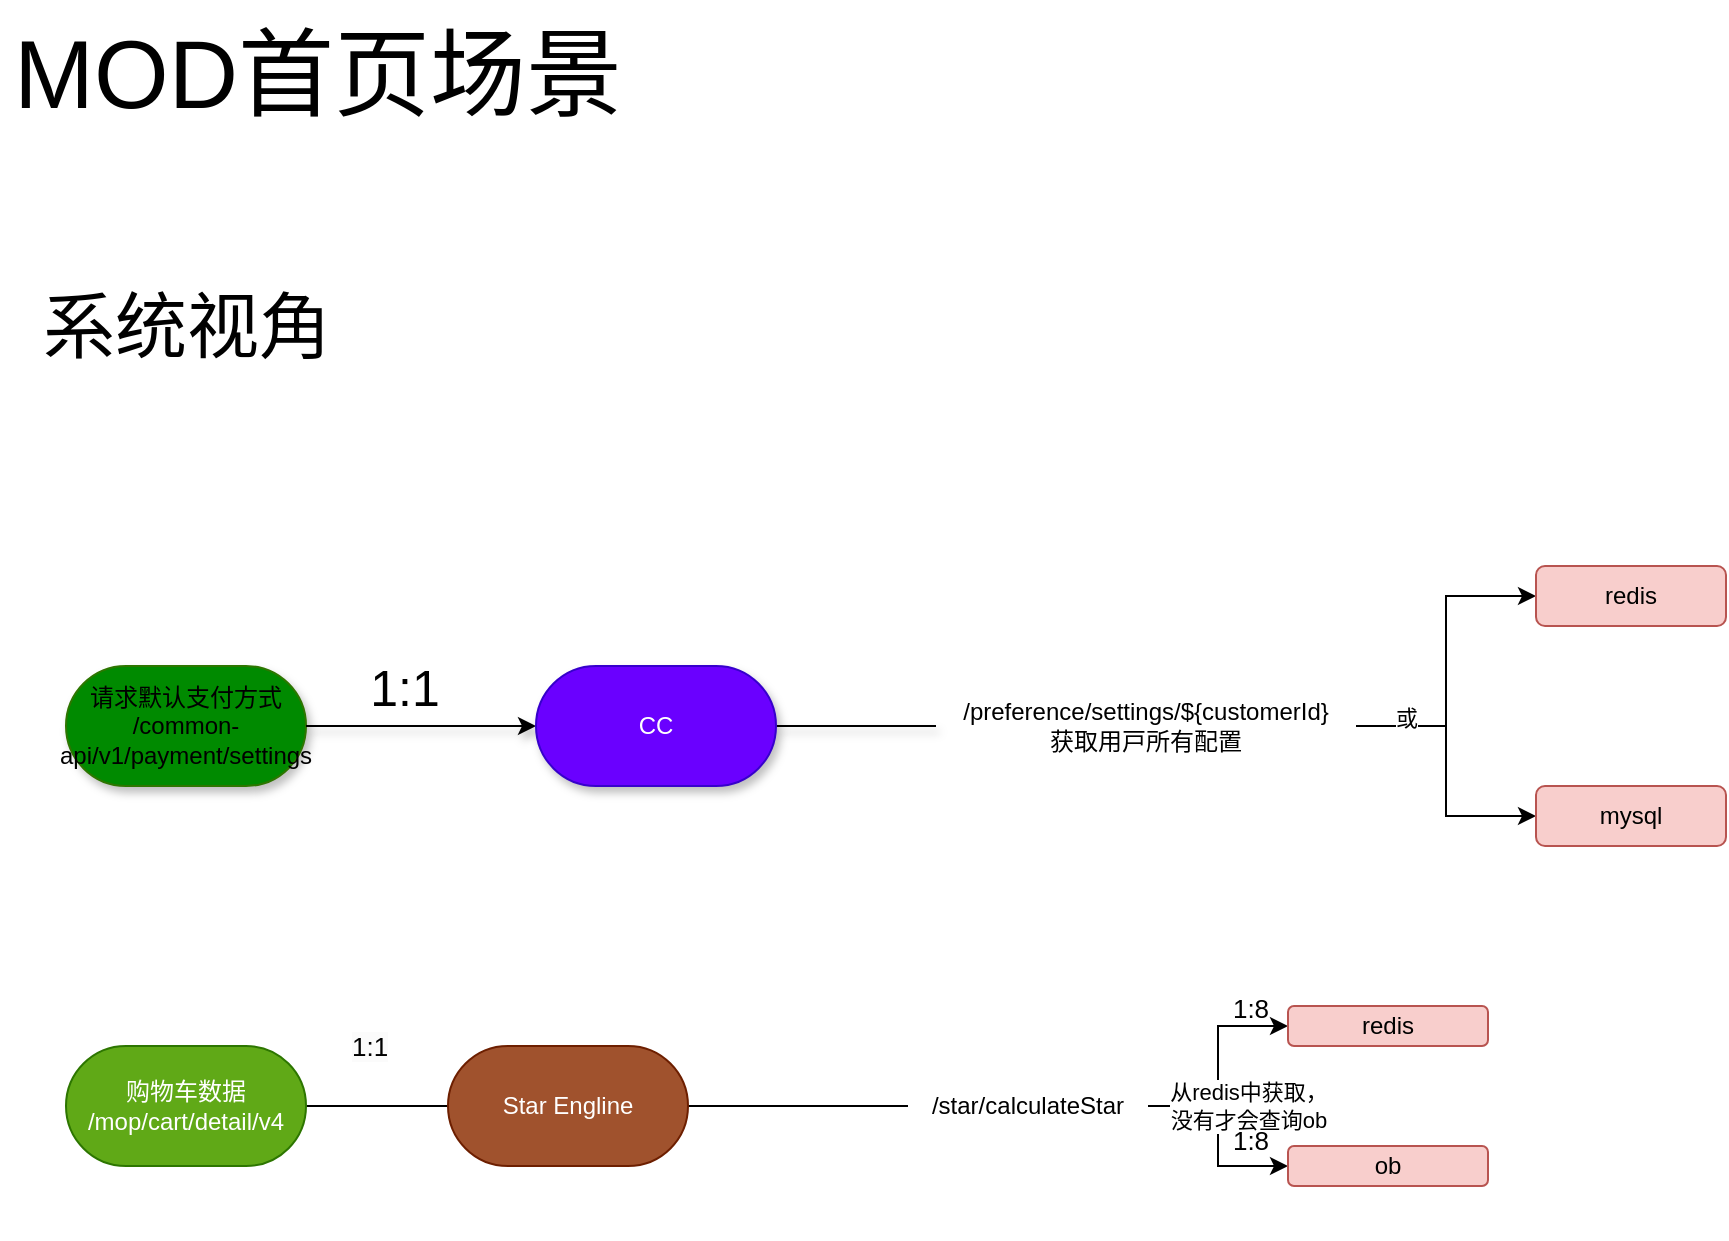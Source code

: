 <mxfile version="24.4.13" type="device">
  <diagram name="第 1 页" id="BxHQqh4LlN0-8kpAuKnL">
    <mxGraphModel dx="2110" dy="-335" grid="1" gridSize="10" guides="1" tooltips="1" connect="1" arrows="1" fold="1" page="1" pageScale="1" pageWidth="827" pageHeight="1169" math="0" shadow="0">
      <root>
        <mxCell id="0" />
        <mxCell id="1" parent="0" />
        <mxCell id="ekq0N_BmByj6KeGtWUyI-1" value="&lt;font color=&quot;#000000&quot;&gt;请求默认支付方式&lt;/font&gt;&lt;div&gt;&lt;font color=&quot;#000000&quot;&gt;/common-api/v1/payment/settings&lt;br&gt;&lt;/font&gt;&lt;/div&gt;" style="whiteSpace=wrap;html=1;rounded=1;arcSize=50;align=center;verticalAlign=middle;strokeWidth=1;autosize=0;spacing=4;treeFolding=1;treeMoving=1;newEdgeStyle={&quot;edgeStyle&quot;:&quot;entityRelationEdgeStyle&quot;,&quot;startArrow&quot;:&quot;none&quot;,&quot;endArrow&quot;:&quot;none&quot;,&quot;segment&quot;:10,&quot;curved&quot;:1,&quot;sourcePerimeterSpacing&quot;:0,&quot;targetPerimeterSpacing&quot;:0};strokeColor=#2D7600;fontFamily=Helvetica;fontSize=12;fontColor=#ffffff;fillColor=#008a00;resizable=1;shadow=1;" vertex="1" parent="1">
          <mxGeometry x="-735" y="1610" width="120" height="60" as="geometry" />
        </mxCell>
        <mxCell id="ekq0N_BmByj6KeGtWUyI-2" value="" style="edgeStyle=entityRelationEdgeStyle;rounded=0;orthogonalLoop=1;jettySize=auto;html=1;startArrow=none;endArrow=none;segment=10;curved=1;sourcePerimeterSpacing=0;targetPerimeterSpacing=0;exitX=1;exitY=0.5;exitDx=0;exitDy=0;shadow=1;" edge="1" parent="1" source="ekq0N_BmByj6KeGtWUyI-5" target="ekq0N_BmByj6KeGtWUyI-3">
          <mxGeometry relative="1" as="geometry">
            <mxPoint x="372" y="2750" as="sourcePoint" />
          </mxGeometry>
        </mxCell>
        <mxCell id="ekq0N_BmByj6KeGtWUyI-11" style="edgeStyle=orthogonalEdgeStyle;rounded=0;orthogonalLoop=1;jettySize=auto;html=1;exitX=1;exitY=0.5;exitDx=0;exitDy=0;entryX=0;entryY=0.5;entryDx=0;entryDy=0;" edge="1" parent="1" source="ekq0N_BmByj6KeGtWUyI-3" target="ekq0N_BmByj6KeGtWUyI-9">
          <mxGeometry relative="1" as="geometry" />
        </mxCell>
        <mxCell id="ekq0N_BmByj6KeGtWUyI-16" style="edgeStyle=orthogonalEdgeStyle;rounded=0;orthogonalLoop=1;jettySize=auto;html=1;exitX=1;exitY=0.5;exitDx=0;exitDy=0;entryX=0;entryY=0.5;entryDx=0;entryDy=0;" edge="1" parent="1" source="ekq0N_BmByj6KeGtWUyI-3" target="ekq0N_BmByj6KeGtWUyI-14">
          <mxGeometry relative="1" as="geometry" />
        </mxCell>
        <mxCell id="ekq0N_BmByj6KeGtWUyI-18" value="或" style="edgeLabel;html=1;align=center;verticalAlign=middle;resizable=0;points=[];" vertex="1" connectable="0" parent="ekq0N_BmByj6KeGtWUyI-16">
          <mxGeometry x="-0.63" y="4" relative="1" as="geometry">
            <mxPoint as="offset" />
          </mxGeometry>
        </mxCell>
        <mxCell id="ekq0N_BmByj6KeGtWUyI-3" value="/preference/settings/${customerId}&lt;br&gt;获取⽤⼾所有配置" style="text;html=1;align=center;verticalAlign=middle;whiteSpace=wrap;rounded=0;fontFamily=Helvetica;fontSize=12;fontColor=#000000;autosize=1;shadow=1;" vertex="1" parent="1">
          <mxGeometry x="-300" y="1620" width="210" height="40" as="geometry" />
        </mxCell>
        <mxCell id="ekq0N_BmByj6KeGtWUyI-4" value="&lt;font style=&quot;font-size: 25px;&quot;&gt;1:1&lt;/font&gt;" style="edgeStyle=orthogonalEdgeStyle;rounded=0;orthogonalLoop=1;jettySize=auto;html=1;entryX=0;entryY=0.5;entryDx=0;entryDy=0;exitX=1;exitY=0.5;exitDx=0;exitDy=0;shadow=1;" edge="1" parent="1" source="ekq0N_BmByj6KeGtWUyI-1" target="ekq0N_BmByj6KeGtWUyI-5">
          <mxGeometry x="-0.154" y="20" relative="1" as="geometry">
            <mxPoint x="182" y="2600" as="sourcePoint" />
            <mxPoint x="252" y="2750" as="targetPoint" />
            <mxPoint as="offset" />
          </mxGeometry>
        </mxCell>
        <mxCell id="ekq0N_BmByj6KeGtWUyI-5" value="CC" style="whiteSpace=wrap;html=1;rounded=1;arcSize=50;align=center;verticalAlign=middle;strokeWidth=1;autosize=0;spacing=4;treeFolding=1;treeMoving=1;newEdgeStyle={&quot;edgeStyle&quot;:&quot;entityRelationEdgeStyle&quot;,&quot;startArrow&quot;:&quot;none&quot;,&quot;endArrow&quot;:&quot;none&quot;,&quot;segment&quot;:10,&quot;curved&quot;:1,&quot;sourcePerimeterSpacing&quot;:0,&quot;targetPerimeterSpacing&quot;:0};strokeColor=#3700CC;fontFamily=Helvetica;fontSize=12;fontColor=#ffffff;fillColor=#6a00ff;movable=1;resizable=1;rotatable=1;deletable=1;editable=1;locked=0;connectable=1;aspect=fixed;imageAspect=0;recursiveResize=0;shadow=1;" vertex="1" parent="1">
          <mxGeometry x="-500" y="1610" width="120" height="60" as="geometry" />
        </mxCell>
        <mxCell id="ekq0N_BmByj6KeGtWUyI-6" value="&lt;font style=&quot;font-size: 48px;&quot;&gt;MOD首页场景&lt;/font&gt;" style="text;strokeColor=none;fillColor=none;align=left;verticalAlign=middle;spacingLeft=4;spacingRight=4;overflow=hidden;points=[[0,0.5],[1,0.5]];portConstraint=eastwest;rotatable=0;whiteSpace=wrap;html=1;" vertex="1" parent="1">
          <mxGeometry x="-767.5" y="1277" width="327.5" height="73" as="geometry" />
        </mxCell>
        <mxCell id="ekq0N_BmByj6KeGtWUyI-7" value="&lt;font style=&quot;font-size: 36px;&quot;&gt;系统视角&lt;/font&gt;" style="text;html=1;align=center;verticalAlign=middle;resizable=0;points=[];autosize=1;strokeColor=none;fillColor=none;" vertex="1" parent="1">
          <mxGeometry x="-760" y="1410" width="170" height="60" as="geometry" />
        </mxCell>
        <mxCell id="ekq0N_BmByj6KeGtWUyI-9" value="redis" style="rounded=1;whiteSpace=wrap;html=1;fillColor=#f8cecc;strokeColor=#b85450;" vertex="1" parent="1">
          <mxGeometry y="1560" width="95" height="30" as="geometry" />
        </mxCell>
        <mxCell id="ekq0N_BmByj6KeGtWUyI-14" value="mysql" style="rounded=1;whiteSpace=wrap;html=1;fillColor=#f8cecc;strokeColor=#b85450;" vertex="1" parent="1">
          <mxGeometry y="1670" width="95" height="30" as="geometry" />
        </mxCell>
        <mxCell id="ekq0N_BmByj6KeGtWUyI-19" value="" style="edgeStyle=entityRelationEdgeStyle;rounded=0;orthogonalLoop=1;jettySize=auto;html=1;startArrow=none;endArrow=none;segment=10;curved=1;sourcePerimeterSpacing=0;targetPerimeterSpacing=0;" edge="1" parent="1" source="ekq0N_BmByj6KeGtWUyI-20" target="ekq0N_BmByj6KeGtWUyI-22">
          <mxGeometry relative="1" as="geometry" />
        </mxCell>
        <mxCell id="ekq0N_BmByj6KeGtWUyI-20" value="&lt;div&gt;购物车数据&lt;/div&gt;&lt;div&gt;/mop/cart/detail/v4&lt;br&gt;&lt;/div&gt;" style="whiteSpace=wrap;html=1;rounded=1;arcSize=50;align=center;verticalAlign=middle;strokeWidth=1;autosize=0;spacing=4;treeFolding=1;treeMoving=1;newEdgeStyle={&quot;edgeStyle&quot;:&quot;entityRelationEdgeStyle&quot;,&quot;startArrow&quot;:&quot;none&quot;,&quot;endArrow&quot;:&quot;none&quot;,&quot;segment&quot;:10,&quot;curved&quot;:1,&quot;sourcePerimeterSpacing&quot;:0,&quot;targetPerimeterSpacing&quot;:0};strokeColor=#2D7600;fontFamily=Helvetica;fontSize=12;fontColor=#ffffff;fillColor=#60a917;" vertex="1" parent="1">
          <mxGeometry x="-735" y="1800" width="120" height="60" as="geometry" />
        </mxCell>
        <mxCell id="ekq0N_BmByj6KeGtWUyI-21" value="" style="edgeStyle=entityRelationEdgeStyle;rounded=0;orthogonalLoop=1;jettySize=auto;html=1;startArrow=none;endArrow=none;segment=10;curved=1;sourcePerimeterSpacing=0;targetPerimeterSpacing=0;" edge="1" parent="1" source="ekq0N_BmByj6KeGtWUyI-22" target="ekq0N_BmByj6KeGtWUyI-26">
          <mxGeometry relative="1" as="geometry" />
        </mxCell>
        <mxCell id="ekq0N_BmByj6KeGtWUyI-22" value="Star Engline" style="whiteSpace=wrap;html=1;rounded=1;arcSize=50;align=center;verticalAlign=middle;strokeWidth=1;autosize=0;spacing=4;treeFolding=1;treeMoving=1;newEdgeStyle={&quot;edgeStyle&quot;:&quot;entityRelationEdgeStyle&quot;,&quot;startArrow&quot;:&quot;none&quot;,&quot;endArrow&quot;:&quot;none&quot;,&quot;segment&quot;:10,&quot;curved&quot;:1,&quot;sourcePerimeterSpacing&quot;:0,&quot;targetPerimeterSpacing&quot;:0};strokeColor=#6D1F00;fontFamily=Helvetica;fontSize=12;fontColor=#ffffff;fillColor=#a0522d;" vertex="1" parent="1">
          <mxGeometry x="-544" y="1800" width="120" height="60" as="geometry" />
        </mxCell>
        <mxCell id="ekq0N_BmByj6KeGtWUyI-23" style="edgeStyle=orthogonalEdgeStyle;rounded=0;orthogonalLoop=1;jettySize=auto;html=1;exitX=1;exitY=0.5;exitDx=0;exitDy=0;entryX=0;entryY=0.5;entryDx=0;entryDy=0;" edge="1" parent="1" source="ekq0N_BmByj6KeGtWUyI-26" target="ekq0N_BmByj6KeGtWUyI-28">
          <mxGeometry relative="1" as="geometry" />
        </mxCell>
        <mxCell id="ekq0N_BmByj6KeGtWUyI-24" style="edgeStyle=orthogonalEdgeStyle;rounded=0;orthogonalLoop=1;jettySize=auto;html=1;exitX=1;exitY=0.5;exitDx=0;exitDy=0;entryX=0;entryY=0.5;entryDx=0;entryDy=0;" edge="1" parent="1" source="ekq0N_BmByj6KeGtWUyI-26" target="ekq0N_BmByj6KeGtWUyI-29">
          <mxGeometry relative="1" as="geometry" />
        </mxCell>
        <mxCell id="ekq0N_BmByj6KeGtWUyI-25" value="从redis中获取，&lt;br&gt;没有才会查询ob" style="edgeLabel;html=1;align=center;verticalAlign=middle;resizable=0;points=[];" vertex="1" connectable="0" parent="ekq0N_BmByj6KeGtWUyI-24">
          <mxGeometry x="-0.44" y="-3" relative="1" as="geometry">
            <mxPoint x="22" y="-3" as="offset" />
          </mxGeometry>
        </mxCell>
        <mxCell id="ekq0N_BmByj6KeGtWUyI-26" value="&lt;div&gt;/star/calculateStar&lt;br&gt;&lt;/div&gt;" style="text;html=1;align=center;verticalAlign=middle;whiteSpace=wrap;rounded=0;fontFamily=Helvetica;fontSize=12;fontColor=default;autosize=1;" vertex="1" parent="1">
          <mxGeometry x="-314" y="1815" width="120" height="30" as="geometry" />
        </mxCell>
        <mxCell id="ekq0N_BmByj6KeGtWUyI-27" value="&lt;span style=&quot;color: rgb(0, 0, 0); font-family: Helvetica; font-size: 13px; font-style: normal; font-variant-ligatures: normal; font-variant-caps: normal; font-weight: 400; letter-spacing: normal; orphans: 2; text-align: center; text-indent: 0px; text-transform: none; widows: 2; word-spacing: 0px; -webkit-text-stroke-width: 0px; white-space: nowrap; background-color: rgb(251, 251, 251); text-decoration-thickness: initial; text-decoration-style: initial; text-decoration-color: initial; display: inline !important; float: none;&quot;&gt;1:1&lt;/span&gt;" style="text;whiteSpace=wrap;html=1;" vertex="1" parent="1">
          <mxGeometry x="-594" y="1786" width="50" height="40" as="geometry" />
        </mxCell>
        <mxCell id="ekq0N_BmByj6KeGtWUyI-28" value="redis" style="rounded=1;whiteSpace=wrap;html=1;fillColor=#f8cecc;strokeColor=#b85450;" vertex="1" parent="1">
          <mxGeometry x="-124" y="1780" width="100" height="20" as="geometry" />
        </mxCell>
        <mxCell id="ekq0N_BmByj6KeGtWUyI-29" value="ob" style="rounded=1;whiteSpace=wrap;html=1;fillColor=#f8cecc;strokeColor=#b85450;" vertex="1" parent="1">
          <mxGeometry x="-124" y="1850" width="100" height="20" as="geometry" />
        </mxCell>
        <mxCell id="ekq0N_BmByj6KeGtWUyI-30" value="&lt;font color=&quot;#000000&quot; style=&quot;font-size: 13px;&quot;&gt;1:8&lt;/font&gt;" style="edgeLabel;html=1;align=center;verticalAlign=middle;resizable=0;points=[];rounded=1;strokeColor=#005700;fontFamily=Helvetica;fontSize=13;fontColor=#ffffff;fillColor=#008a00;labelBackgroundColor=none;" vertex="1" connectable="0" parent="1">
          <mxGeometry x="-234.004" y="1830.0" as="geometry">
            <mxPoint x="91" y="-49" as="offset" />
          </mxGeometry>
        </mxCell>
        <mxCell id="ekq0N_BmByj6KeGtWUyI-31" value="&lt;font color=&quot;#000000&quot; style=&quot;font-size: 13px;&quot;&gt;1:8&lt;/font&gt;" style="edgeLabel;html=1;align=center;verticalAlign=middle;resizable=0;points=[];rounded=1;strokeColor=#005700;fontFamily=Helvetica;fontSize=13;fontColor=#ffffff;fillColor=#008a00;labelBackgroundColor=none;" vertex="1" connectable="0" parent="1">
          <mxGeometry x="-234.004" y="1896.0" as="geometry">
            <mxPoint x="91" y="-49" as="offset" />
          </mxGeometry>
        </mxCell>
      </root>
    </mxGraphModel>
  </diagram>
</mxfile>
